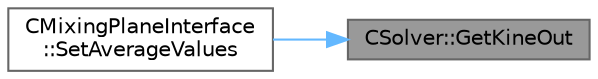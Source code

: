 digraph "CSolver::GetKineOut"
{
 // LATEX_PDF_SIZE
  bgcolor="transparent";
  edge [fontname=Helvetica,fontsize=10,labelfontname=Helvetica,labelfontsize=10];
  node [fontname=Helvetica,fontsize=10,shape=box,height=0.2,width=0.4];
  rankdir="RL";
  Node1 [id="Node000001",label="CSolver::GetKineOut",height=0.2,width=0.4,color="gray40", fillcolor="grey60", style="filled", fontcolor="black",tooltip="A virtual member."];
  Node1 -> Node2 [id="edge1_Node000001_Node000002",dir="back",color="steelblue1",style="solid",tooltip=" "];
  Node2 [id="Node000002",label="CMixingPlaneInterface\l::SetAverageValues",height=0.2,width=0.4,color="grey40", fillcolor="white", style="filled",URL="$classCMixingPlaneInterface.html#a24d49f7195039d1f97879ebccd25fe65",tooltip="Store all the turboperformance in the solver in ZONE_0."];
}
